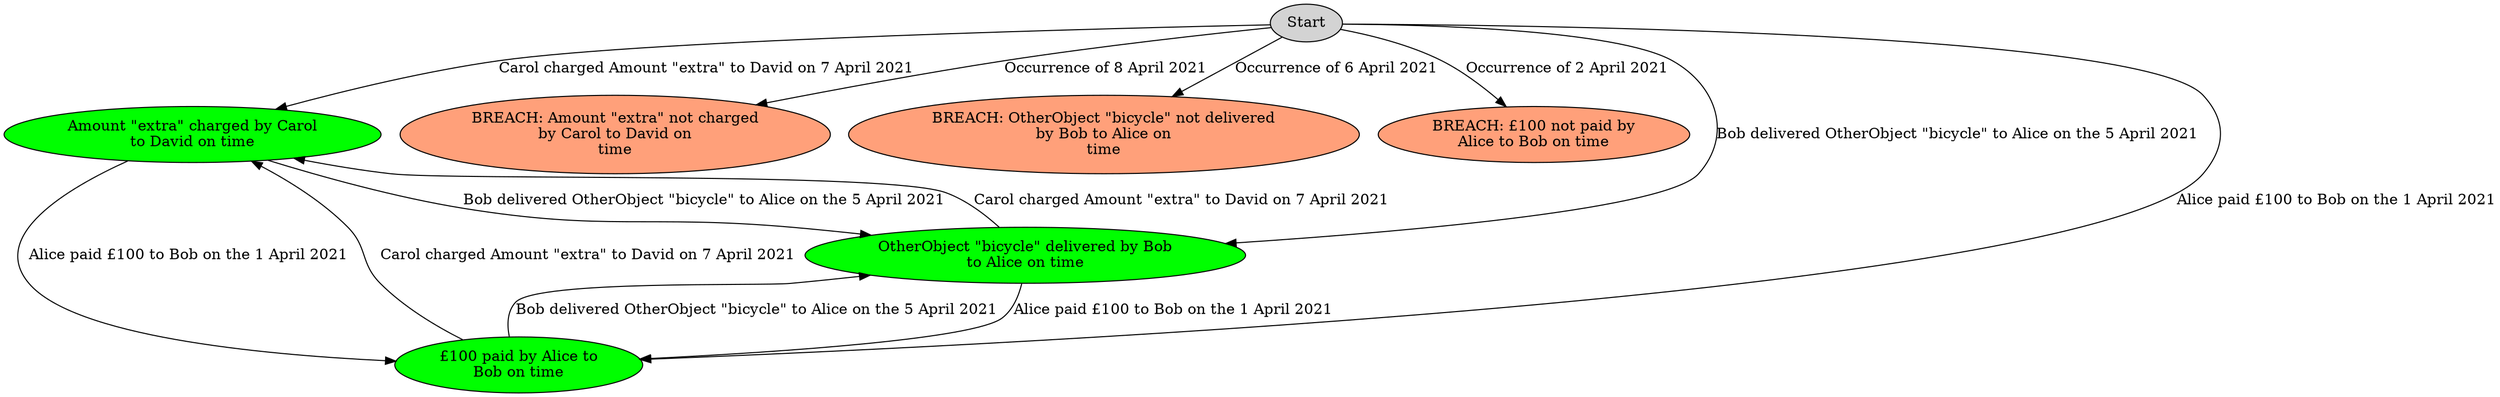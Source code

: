digraph {
    1 [label="Amount \"extra\" charged by Carol\nto David on time"
      ,fillcolor=green
      ,style=filled];
    2 [label="BREACH: Amount \"extra\" not charged\nby Carol to David on\ntime"
      ,fillcolor=lightsalmon
      ,style=filled];
    3 [label="BREACH: OtherObject \"bicycle\" not delivered\nby Bob to Alice on\ntime"
      ,fillcolor=lightsalmon
      ,style=filled];
    4 [label="BREACH: £100 not paid by\nAlice to Bob on time"
      ,fillcolor=lightsalmon
      ,style=filled];
    5 [label="OtherObject \"bicycle\" delivered by Bob\nto Alice on time"
      ,fillcolor=green
      ,style=filled];
    6 [label=Start
      ,fillcolor=lightgray
      ,style=filled];
    7 [label="£100 paid by Alice to\nBob on time"
      ,fillcolor=green
      ,style=filled];
    1 -> 5 [label="Bob delivered OtherObject \"bicycle\" to Alice on the 5 April 2021"];
    1 -> 7 [label="Alice paid £100 to Bob on the 1 April 2021"];
    5 -> 1 [label="Carol charged Amount \"extra\" to David on 7 April 2021"];
    5 -> 7 [label="Alice paid £100 to Bob on the 1 April 2021"];
    6 -> 1 [label="Carol charged Amount \"extra\" to David on 7 April 2021"];
    6 -> 2 [label="Occurrence of 8 April 2021"];
    6 -> 3 [label="Occurrence of 6 April 2021"];
    6 -> 4 [label="Occurrence of 2 April 2021"];
    6 -> 5 [label="Bob delivered OtherObject \"bicycle\" to Alice on the 5 April 2021"];
    6 -> 7 [label="Alice paid £100 to Bob on the 1 April 2021"];
    7 -> 1 [label="Carol charged Amount \"extra\" to David on 7 April 2021"];
    7 -> 5 [label="Bob delivered OtherObject \"bicycle\" to Alice on the 5 April 2021"];
}